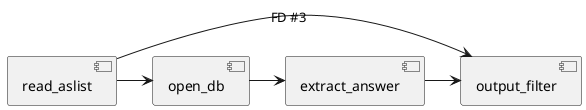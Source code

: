 @startuml pipe-bypass

[read_aslist] -> [open_db]
[open_db] -> [extract_answer]
[extract_answer] -> [output_filter]

read_aslist -> output_filter: FD #3

@enduml
